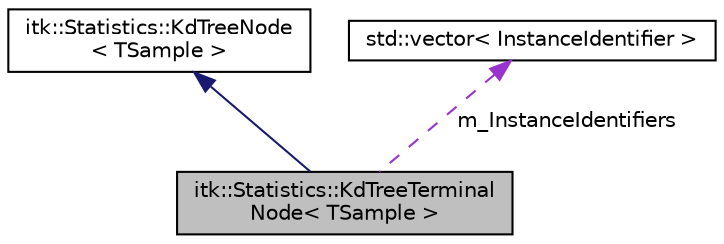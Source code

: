 digraph "itk::Statistics::KdTreeTerminalNode&lt; TSample &gt;"
{
 // LATEX_PDF_SIZE
  edge [fontname="Helvetica",fontsize="10",labelfontname="Helvetica",labelfontsize="10"];
  node [fontname="Helvetica",fontsize="10",shape=record];
  Node1 [label="itk::Statistics::KdTreeTerminal\lNode\< TSample \>",height=0.2,width=0.4,color="black", fillcolor="grey75", style="filled", fontcolor="black",tooltip="This class is the node that doesn't have any child node. The IsTerminal method returns true for this ..."];
  Node2 -> Node1 [dir="back",color="midnightblue",fontsize="10",style="solid",fontname="Helvetica"];
  Node2 [label="itk::Statistics::KdTreeNode\l\< TSample \>",height=0.2,width=0.4,color="black", fillcolor="white", style="filled",URL="$structitk_1_1Statistics_1_1KdTreeNode.html",tooltip="This class defines the interface of its derived classes."];
  Node3 -> Node1 [dir="back",color="darkorchid3",fontsize="10",style="dashed",label=" m_InstanceIdentifiers" ,fontname="Helvetica"];
  Node3 [label="std::vector\< InstanceIdentifier \>",height=0.2,width=0.4,color="black", fillcolor="white", style="filled",tooltip=" "];
}
